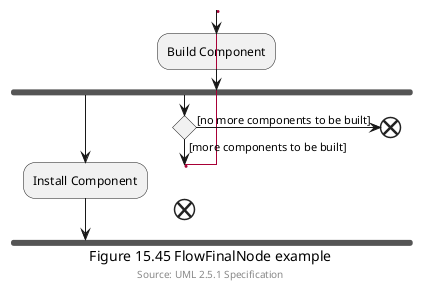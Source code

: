 @startuml
label l_build
:Build Component;
fork
:Install Component;
fork again
if() then([no more components to be built])
  end
else([more components to be built])
goto l_build
end
caption Figure 15.45 FlowFinalNode example
footer Source: UML 2.5.1 Specification
@enduml